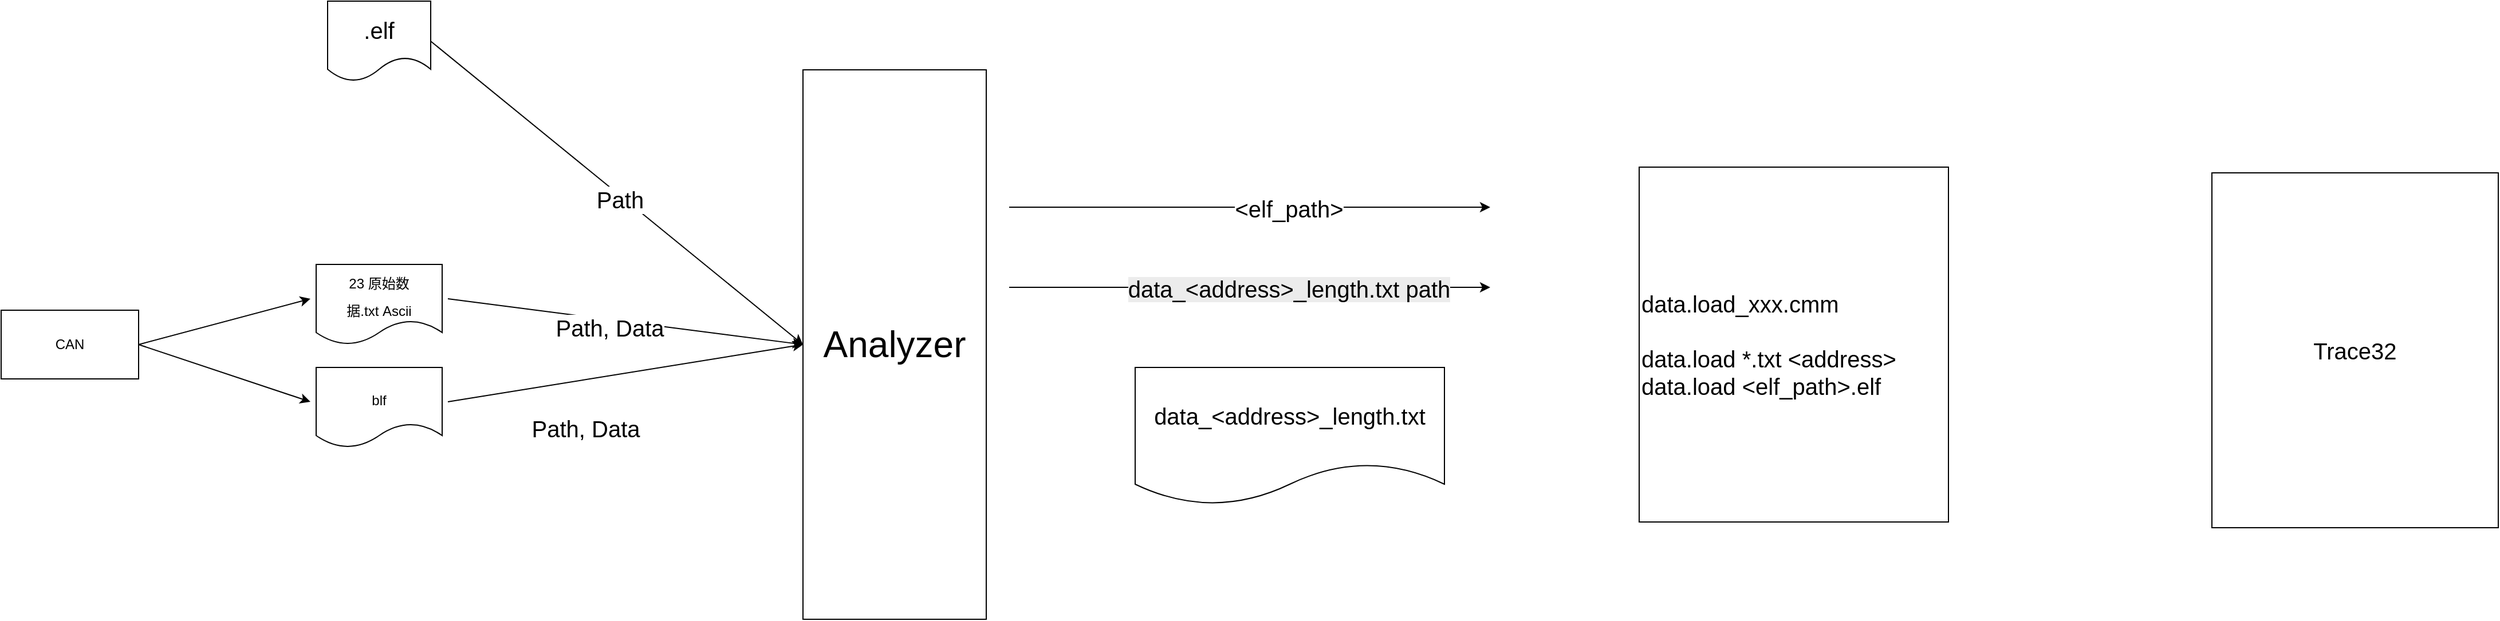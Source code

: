 <mxfile version="28.0.4">
  <diagram name="第 1 页" id="nEBePmyGw-Gi65DsYcVD">
    <mxGraphModel dx="2022" dy="1273" grid="1" gridSize="10" guides="1" tooltips="1" connect="1" arrows="1" fold="1" page="1" pageScale="1" pageWidth="827" pageHeight="1169" math="0" shadow="0">
      <root>
        <mxCell id="0" />
        <mxCell id="1" parent="0" />
        <mxCell id="zu6XJmqa_lum3ymBKWb_-1" value="CAN" style="rounded=0;whiteSpace=wrap;html=1;" vertex="1" parent="1">
          <mxGeometry x="110" y="320" width="120" height="60" as="geometry" />
        </mxCell>
        <mxCell id="zu6XJmqa_lum3ymBKWb_-5" value="" style="endArrow=classic;html=1;rounded=0;exitX=1;exitY=0.5;exitDx=0;exitDy=0;entryX=0;entryY=0.5;entryDx=0;entryDy=0;" edge="1" parent="1" source="zu6XJmqa_lum3ymBKWb_-1">
          <mxGeometry width="50" height="50" relative="1" as="geometry">
            <mxPoint x="390" y="420" as="sourcePoint" />
            <mxPoint x="380" y="400" as="targetPoint" />
          </mxGeometry>
        </mxCell>
        <mxCell id="zu6XJmqa_lum3ymBKWb_-6" value="" style="endArrow=classic;html=1;rounded=0;entryX=0;entryY=0.5;entryDx=0;entryDy=0;" edge="1" parent="1">
          <mxGeometry width="50" height="50" relative="1" as="geometry">
            <mxPoint x="230" y="350" as="sourcePoint" />
            <mxPoint x="380" y="310" as="targetPoint" />
          </mxGeometry>
        </mxCell>
        <mxCell id="zu6XJmqa_lum3ymBKWb_-8" value=".elf" style="shape=document;whiteSpace=wrap;html=1;boundedLbl=1;fontSize=20;" vertex="1" parent="1">
          <mxGeometry x="395" y="50" width="90" height="70" as="geometry" />
        </mxCell>
        <mxCell id="zu6XJmqa_lum3ymBKWb_-10" value="Trace32" style="rounded=0;whiteSpace=wrap;html=1;fontSize=20;" vertex="1" parent="1">
          <mxGeometry x="2040" y="200" width="250" height="310" as="geometry" />
        </mxCell>
        <mxCell id="zu6XJmqa_lum3ymBKWb_-11" value="Analyzer" style="rounded=0;whiteSpace=wrap;html=1;fontSize=32;" vertex="1" parent="1">
          <mxGeometry x="810" y="110" width="160" height="480" as="geometry" />
        </mxCell>
        <mxCell id="zu6XJmqa_lum3ymBKWb_-12" value="" style="endArrow=classic;html=1;rounded=0;entryX=0;entryY=0.5;entryDx=0;entryDy=0;exitX=1;exitY=0.5;exitDx=0;exitDy=0;" edge="1" parent="1" source="zu6XJmqa_lum3ymBKWb_-8" target="zu6XJmqa_lum3ymBKWb_-11">
          <mxGeometry width="50" height="50" relative="1" as="geometry">
            <mxPoint x="530" y="420" as="sourcePoint" />
            <mxPoint x="580" y="370" as="targetPoint" />
          </mxGeometry>
        </mxCell>
        <mxCell id="zu6XJmqa_lum3ymBKWb_-15" value="Path" style="edgeLabel;html=1;align=center;verticalAlign=middle;resizable=0;points=[];fontSize=20;" vertex="1" connectable="0" parent="zu6XJmqa_lum3ymBKWb_-12">
          <mxGeometry x="0.189" y="-1" relative="1" as="geometry">
            <mxPoint x="-28" y="-21" as="offset" />
          </mxGeometry>
        </mxCell>
        <mxCell id="zu6XJmqa_lum3ymBKWb_-18" value="&lt;div style=&quot;&quot;&gt;&lt;span style=&quot;background-color: transparent; color: light-dark(rgb(0, 0, 0), rgb(255, 255, 255));&quot;&gt;&lt;font style=&quot;font-size: 20px;&quot;&gt;data.load_xxx.cmm&lt;/font&gt;&lt;/span&gt;&lt;/div&gt;&lt;div style=&quot;&quot;&gt;&lt;span style=&quot;background-color: transparent; color: light-dark(rgb(0, 0, 0), rgb(255, 255, 255));&quot;&gt;&lt;font style=&quot;font-size: 20px;&quot;&gt;&lt;br&gt;&lt;/font&gt;&lt;/span&gt;&lt;/div&gt;&lt;div&gt;&lt;div style=&quot;&quot;&gt;&lt;font style=&quot;font-size: 20px;&quot;&gt;data.load *.txt &amp;lt;address&amp;gt;&lt;/font&gt;&lt;/div&gt;&lt;div style=&quot;&quot;&gt;&lt;font style=&quot;font-size: 20px;&quot;&gt;data.load &amp;lt;elf_path&amp;gt;.elf&lt;/font&gt;&lt;/div&gt;&lt;/div&gt;" style="rounded=0;whiteSpace=wrap;html=1;align=left;" vertex="1" parent="1">
          <mxGeometry x="1540" y="195" width="270" height="310" as="geometry" />
        </mxCell>
        <mxCell id="zu6XJmqa_lum3ymBKWb_-19" value="" style="endArrow=classic;html=1;rounded=0;" edge="1" parent="1">
          <mxGeometry width="50" height="50" relative="1" as="geometry">
            <mxPoint x="990" y="230" as="sourcePoint" />
            <mxPoint x="1410" y="230" as="targetPoint" />
          </mxGeometry>
        </mxCell>
        <mxCell id="zu6XJmqa_lum3ymBKWb_-20" value="&lt;font style=&quot;font-size: 20px;&quot;&gt;&amp;lt;elf_path&amp;gt;&lt;/font&gt;" style="edgeLabel;html=1;align=center;verticalAlign=middle;resizable=0;points=[];" vertex="1" connectable="0" parent="zu6XJmqa_lum3ymBKWb_-19">
          <mxGeometry x="0.208" y="-1" relative="1" as="geometry">
            <mxPoint x="-10" as="offset" />
          </mxGeometry>
        </mxCell>
        <mxCell id="zu6XJmqa_lum3ymBKWb_-22" value="" style="endArrow=classic;html=1;rounded=0;entryX=0;entryY=0.5;entryDx=0;entryDy=0;exitX=1;exitY=0.5;exitDx=0;exitDy=0;" edge="1" parent="1" target="zu6XJmqa_lum3ymBKWb_-11">
          <mxGeometry width="50" height="50" relative="1" as="geometry">
            <mxPoint x="500" y="310" as="sourcePoint" />
            <mxPoint x="1035" y="280" as="targetPoint" />
          </mxGeometry>
        </mxCell>
        <mxCell id="zu6XJmqa_lum3ymBKWb_-23" value="Path, Data" style="edgeLabel;html=1;align=center;verticalAlign=middle;resizable=0;points=[];fontSize=20;" vertex="1" connectable="0" parent="zu6XJmqa_lum3ymBKWb_-22">
          <mxGeometry x="0.189" y="-1" relative="1" as="geometry">
            <mxPoint x="-44" as="offset" />
          </mxGeometry>
        </mxCell>
        <mxCell id="zu6XJmqa_lum3ymBKWb_-24" value="" style="endArrow=classic;html=1;rounded=0;entryX=0;entryY=0.5;entryDx=0;entryDy=0;exitX=1;exitY=0.5;exitDx=0;exitDy=0;" edge="1" parent="1" target="zu6XJmqa_lum3ymBKWb_-11">
          <mxGeometry width="50" height="50" relative="1" as="geometry">
            <mxPoint x="500" y="400" as="sourcePoint" />
            <mxPoint x="910" y="270" as="targetPoint" />
          </mxGeometry>
        </mxCell>
        <mxCell id="zu6XJmqa_lum3ymBKWb_-25" value="Path, Data" style="edgeLabel;html=1;align=center;verticalAlign=middle;resizable=0;points=[];fontSize=20;" vertex="1" connectable="0" parent="zu6XJmqa_lum3ymBKWb_-24">
          <mxGeometry x="0.189" y="-1" relative="1" as="geometry">
            <mxPoint x="-65" y="51" as="offset" />
          </mxGeometry>
        </mxCell>
        <mxCell id="zu6XJmqa_lum3ymBKWb_-26" value="" style="endArrow=classic;html=1;rounded=0;" edge="1" parent="1">
          <mxGeometry width="50" height="50" relative="1" as="geometry">
            <mxPoint x="990" y="300" as="sourcePoint" />
            <mxPoint x="1410" y="300" as="targetPoint" />
          </mxGeometry>
        </mxCell>
        <mxCell id="zu6XJmqa_lum3ymBKWb_-27" value="&lt;span style=&quot;font-size: 20px; text-align: left; text-wrap-mode: wrap; background-color: rgb(236, 236, 236);&quot;&gt;data_&amp;lt;address&amp;gt;_length.txt path&lt;/span&gt;" style="edgeLabel;html=1;align=center;verticalAlign=middle;resizable=0;points=[];" vertex="1" connectable="0" parent="zu6XJmqa_lum3ymBKWb_-26">
          <mxGeometry x="0.208" y="-1" relative="1" as="geometry">
            <mxPoint x="-10" as="offset" />
          </mxGeometry>
        </mxCell>
        <mxCell id="zu6XJmqa_lum3ymBKWb_-30" value="&lt;span style=&quot;text-align: left;&quot;&gt;data_&amp;lt;address&amp;gt;_length.txt&lt;/span&gt;" style="shape=document;whiteSpace=wrap;html=1;boundedLbl=1;fontSize=20;" vertex="1" parent="1">
          <mxGeometry x="1100" y="370" width="270" height="120" as="geometry" />
        </mxCell>
        <mxCell id="zu6XJmqa_lum3ymBKWb_-31" value="&lt;span style=&quot;font-size: 12px;&quot;&gt;23 原始数据.txt&amp;nbsp;&lt;/span&gt;&lt;span style=&quot;font-size: 12px; background-color: transparent; color: light-dark(rgb(0, 0, 0), rgb(255, 255, 255));&quot;&gt;Ascii&lt;/span&gt;" style="shape=document;whiteSpace=wrap;html=1;boundedLbl=1;fontSize=20;" vertex="1" parent="1">
          <mxGeometry x="385" y="280" width="110" height="70" as="geometry" />
        </mxCell>
        <mxCell id="zu6XJmqa_lum3ymBKWb_-33" value="&lt;span style=&quot;font-size: 12px;&quot;&gt;blf&lt;/span&gt;" style="shape=document;whiteSpace=wrap;html=1;boundedLbl=1;fontSize=20;" vertex="1" parent="1">
          <mxGeometry x="385" y="370" width="110" height="70" as="geometry" />
        </mxCell>
      </root>
    </mxGraphModel>
  </diagram>
</mxfile>
